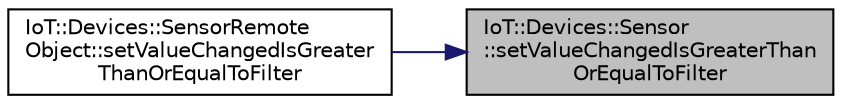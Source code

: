 digraph "IoT::Devices::Sensor::setValueChangedIsGreaterThanOrEqualToFilter"
{
 // LATEX_PDF_SIZE
  edge [fontname="Helvetica",fontsize="10",labelfontname="Helvetica",labelfontsize="10"];
  node [fontname="Helvetica",fontsize="10",shape=record];
  rankdir="RL";
  Node1 [label="IoT::Devices::Sensor\l::setValueChangedIsGreaterThan\lOrEqualToFilter",height=0.2,width=0.4,color="black", fillcolor="grey75", style="filled", fontcolor="black",tooltip="Sets a Poco::RemotingNG::GreaterThanFilter for the valueChanged event."];
  Node1 -> Node2 [dir="back",color="midnightblue",fontsize="10",style="solid",fontname="Helvetica"];
  Node2 [label="IoT::Devices::SensorRemote\lObject::setValueChangedIsGreater\lThanOrEqualToFilter",height=0.2,width=0.4,color="black", fillcolor="white", style="filled",URL="$classIoT_1_1Devices_1_1SensorRemoteObject.html#a3e839864fd4a6fb263333e87a9684b6a",tooltip="Sets a Poco::RemotingNG::GreaterThanFilter for the valueChanged event."];
}
